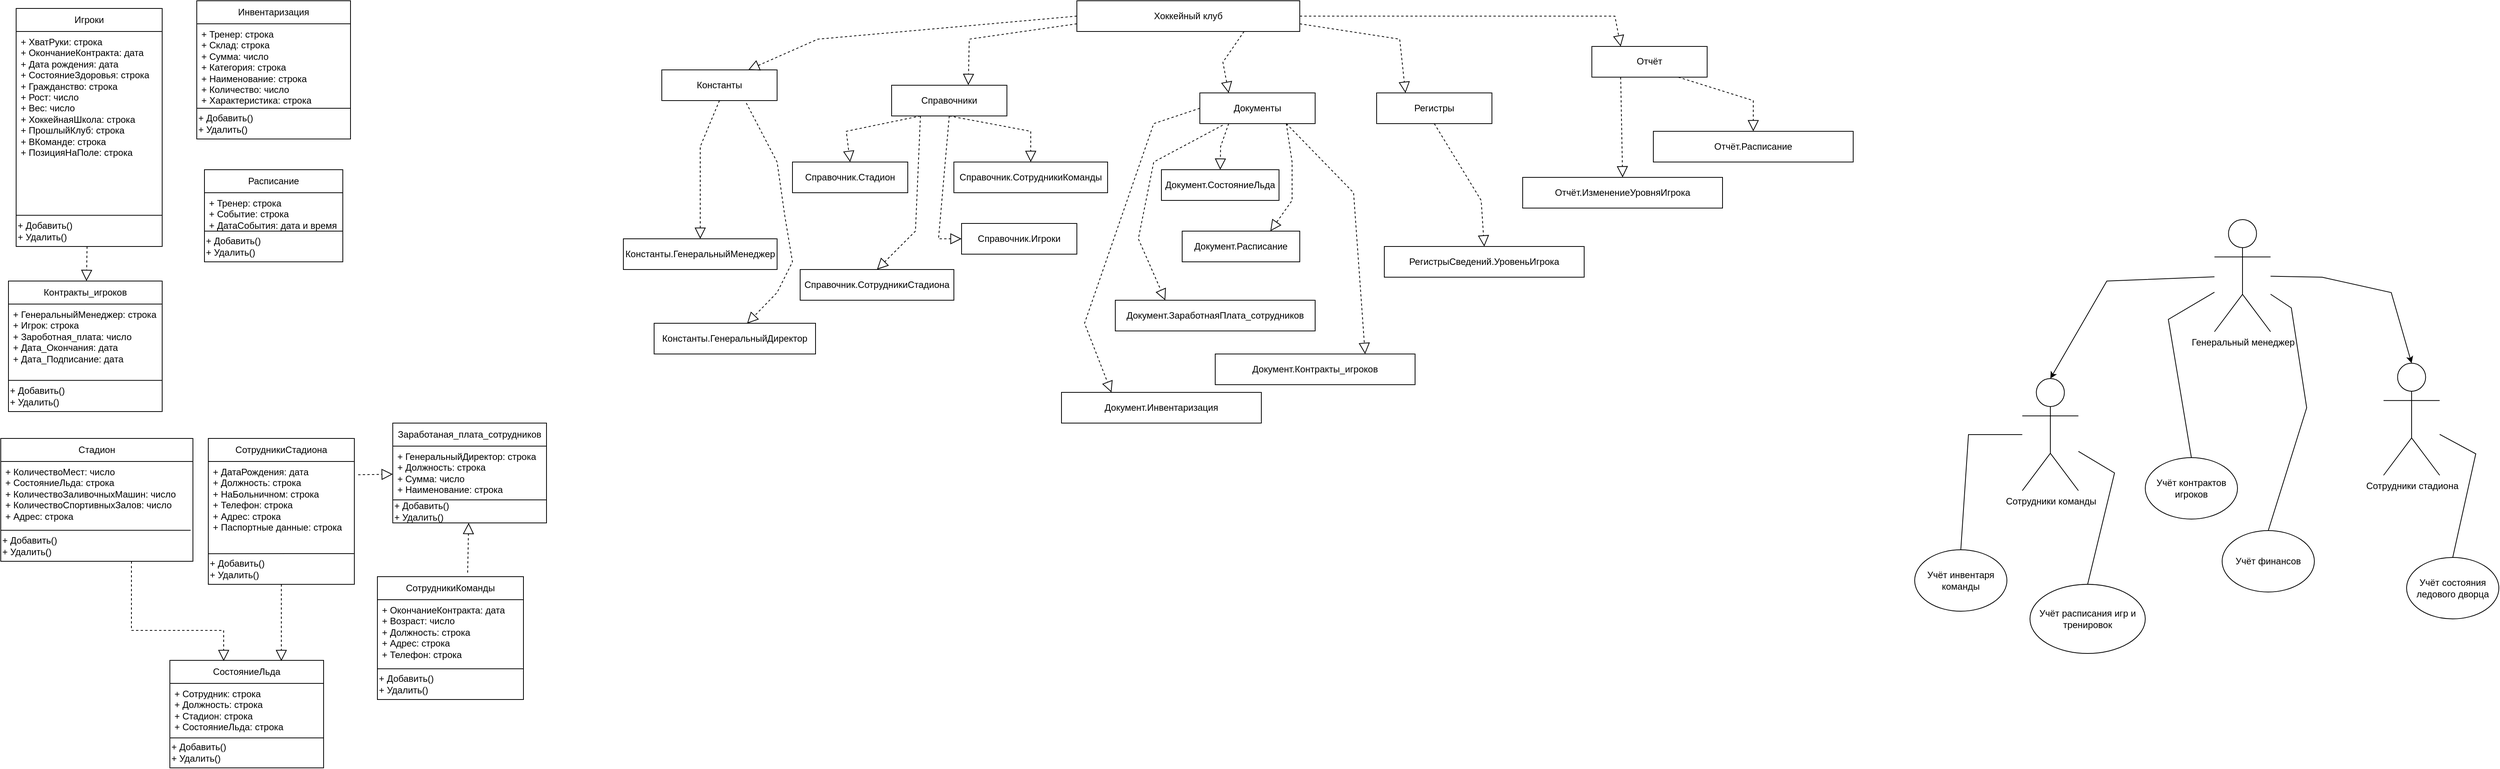 <mxfile version="24.2.3" type="device">
  <diagram name="Страница — 1" id="0ZQkw_P5MrqCfFyCVLm2">
    <mxGraphModel dx="6563" dy="3132" grid="1" gridSize="10" guides="1" tooltips="1" connect="1" arrows="1" fold="1" page="1" pageScale="1" pageWidth="827" pageHeight="1169" math="0" shadow="0">
      <root>
        <mxCell id="0" />
        <mxCell id="1" parent="0" />
        <mxCell id="wgkthjZ_Jnqaw7kV-zS_-20" value="СотрудникиКоманды" style="swimlane;fontStyle=0;childLayout=stackLayout;horizontal=1;startSize=30;fillColor=none;horizontalStack=0;resizeParent=1;resizeParentMax=0;resizeLast=0;collapsible=1;marginBottom=0;whiteSpace=wrap;html=1;" parent="1" vertex="1">
          <mxGeometry x="-310" y="800" width="190" height="160" as="geometry" />
        </mxCell>
        <mxCell id="wgkthjZ_Jnqaw7kV-zS_-21" value="+ ОкончаниеКонтракта: дата&lt;div&gt;+ Возраст: число&lt;br&gt;&lt;/div&gt;&lt;div&gt;+&amp;nbsp;&lt;span style=&quot;background-color: initial;&quot;&gt;Должность: строка&lt;/span&gt;&lt;/div&gt;&lt;div&gt;&lt;span style=&quot;background-color: initial;&quot;&gt;+ Адрес: строка&lt;/span&gt;&lt;/div&gt;&lt;div&gt;&lt;span style=&quot;background-color: initial;&quot;&gt;+ Телефон: строка&lt;/span&gt;&lt;/div&gt;" style="text;strokeColor=none;fillColor=none;align=left;verticalAlign=top;spacingLeft=4;spacingRight=4;overflow=hidden;rotatable=0;points=[[0,0.5],[1,0.5]];portConstraint=eastwest;whiteSpace=wrap;html=1;" parent="wgkthjZ_Jnqaw7kV-zS_-20" vertex="1">
          <mxGeometry y="30" width="190" height="90" as="geometry" />
        </mxCell>
        <mxCell id="wgkthjZ_Jnqaw7kV-zS_-46" value="" style="endArrow=none;html=1;rounded=0;entryX=1;entryY=0;entryDx=0;entryDy=0;" parent="wgkthjZ_Jnqaw7kV-zS_-20" target="wgkthjZ_Jnqaw7kV-zS_-45" edge="1">
          <mxGeometry relative="1" as="geometry">
            <mxPoint y="120" as="sourcePoint" />
            <mxPoint x="160" y="120" as="targetPoint" />
          </mxGeometry>
        </mxCell>
        <mxCell id="wgkthjZ_Jnqaw7kV-zS_-45" value="+ Добавить()&lt;div&gt;+ Удалить()&lt;/div&gt;" style="text;html=1;align=left;verticalAlign=middle;whiteSpace=wrap;rounded=0;" parent="wgkthjZ_Jnqaw7kV-zS_-20" vertex="1">
          <mxGeometry y="120" width="190" height="40" as="geometry" />
        </mxCell>
        <mxCell id="wgkthjZ_Jnqaw7kV-zS_-22" value="Игроки" style="swimlane;fontStyle=0;childLayout=stackLayout;horizontal=1;startSize=30;fillColor=none;horizontalStack=0;resizeParent=1;resizeParentMax=0;resizeLast=0;collapsible=1;marginBottom=0;whiteSpace=wrap;html=1;" parent="1" vertex="1">
          <mxGeometry x="-780" y="60" width="190" height="310" as="geometry" />
        </mxCell>
        <mxCell id="wgkthjZ_Jnqaw7kV-zS_-23" value="+ ХватРуки: строка&lt;div&gt;&lt;span style=&quot;background-color: initial;&quot;&gt;+ ОкончаниеКонтракта: дата&lt;/span&gt;&lt;br&gt;&lt;/div&gt;&lt;div&gt;&lt;span style=&quot;background-color: initial;&quot;&gt;+ Дата рождения: дата&lt;/span&gt;&lt;br&gt;&lt;/div&gt;&lt;div&gt;&lt;span style=&quot;background-color: initial;&quot;&gt;+ СостояниеЗдоровья: строка&lt;/span&gt;&lt;/div&gt;&lt;div&gt;&lt;span style=&quot;background-color: initial;&quot;&gt;+ Гражданство: строка&lt;/span&gt;&lt;/div&gt;&lt;div&gt;&lt;span style=&quot;background-color: initial;&quot;&gt;+ Рост: число&lt;/span&gt;&lt;/div&gt;&lt;div&gt;&lt;span style=&quot;background-color: initial;&quot;&gt;+ Вес: число&lt;/span&gt;&lt;/div&gt;&lt;div&gt;&lt;span style=&quot;background-color: initial;&quot;&gt;+ ХоккейнаяШкола: строка&lt;/span&gt;&lt;/div&gt;&lt;div&gt;&lt;span style=&quot;background-color: initial;&quot;&gt;+ ПрошлыйКлуб: строка&lt;/span&gt;&lt;/div&gt;&lt;div&gt;&lt;span style=&quot;background-color: initial;&quot;&gt;+ ВКоманде: строка&lt;/span&gt;&lt;/div&gt;&lt;div&gt;&lt;span style=&quot;background-color: initial;&quot;&gt;+ ПозицияНаПоле: строка&lt;/span&gt;&lt;/div&gt;&lt;div&gt;&lt;span style=&quot;background-color: initial;&quot;&gt;&lt;br&gt;&lt;/span&gt;&lt;/div&gt;&lt;div&gt;&lt;span style=&quot;background-color: initial;&quot;&gt;&amp;nbsp;&lt;/span&gt;&lt;/div&gt;" style="text;strokeColor=none;fillColor=none;align=left;verticalAlign=top;spacingLeft=4;spacingRight=4;overflow=hidden;rotatable=0;points=[[0,0.5],[1,0.5]];portConstraint=eastwest;whiteSpace=wrap;html=1;" parent="wgkthjZ_Jnqaw7kV-zS_-22" vertex="1">
          <mxGeometry y="30" width="190" height="240" as="geometry" />
        </mxCell>
        <mxCell id="wgkthjZ_Jnqaw7kV-zS_-33" value="" style="endArrow=none;html=1;rounded=0;" parent="wgkthjZ_Jnqaw7kV-zS_-22" edge="1">
          <mxGeometry relative="1" as="geometry">
            <mxPoint y="269.39" as="sourcePoint" />
            <mxPoint x="190" y="269.39" as="targetPoint" />
            <Array as="points">
              <mxPoint x="190" y="269.39" />
            </Array>
          </mxGeometry>
        </mxCell>
        <mxCell id="wgkthjZ_Jnqaw7kV-zS_-35" value="+ Добавить()&lt;div&gt;+ Удалить()&lt;/div&gt;" style="text;html=1;align=left;verticalAlign=middle;whiteSpace=wrap;rounded=0;" parent="wgkthjZ_Jnqaw7kV-zS_-22" vertex="1">
          <mxGeometry y="270" width="190" height="40" as="geometry" />
        </mxCell>
        <mxCell id="wgkthjZ_Jnqaw7kV-zS_-39" value="Стадион" style="swimlane;fontStyle=0;childLayout=stackLayout;horizontal=1;startSize=30;fillColor=none;horizontalStack=0;resizeParent=1;resizeParentMax=0;resizeLast=0;collapsible=1;marginBottom=0;whiteSpace=wrap;html=1;" parent="1" vertex="1">
          <mxGeometry x="-800" y="620" width="250" height="160" as="geometry" />
        </mxCell>
        <mxCell id="wgkthjZ_Jnqaw7kV-zS_-40" value="+ КоличествоМест: число&lt;div&gt;+ СостояниеЛьда: строка&lt;br&gt;&lt;/div&gt;&lt;div&gt;+&amp;nbsp;&lt;span style=&quot;background-color: initial;&quot;&gt;КоличествоЗаливочныхМашин: число&lt;/span&gt;&lt;/div&gt;&lt;div&gt;&lt;span style=&quot;background-color: initial;&quot;&gt;+&amp;nbsp;&lt;/span&gt;КоличествоСпортивныхЗалов&lt;span style=&quot;background-color: initial;&quot;&gt;: число&lt;/span&gt;&lt;/div&gt;&lt;div&gt;&lt;span style=&quot;background-color: initial;&quot;&gt;+ Адрес: строка&lt;/span&gt;&lt;/div&gt;" style="text;strokeColor=none;fillColor=none;align=left;verticalAlign=top;spacingLeft=4;spacingRight=4;overflow=hidden;rotatable=0;points=[[0,0.5],[1,0.5]];portConstraint=eastwest;whiteSpace=wrap;html=1;" parent="wgkthjZ_Jnqaw7kV-zS_-39" vertex="1">
          <mxGeometry y="30" width="250" height="90" as="geometry" />
        </mxCell>
        <mxCell id="wgkthjZ_Jnqaw7kV-zS_-44" value="" style="endArrow=none;html=1;rounded=0;" parent="wgkthjZ_Jnqaw7kV-zS_-39" edge="1">
          <mxGeometry relative="1" as="geometry">
            <mxPoint y="119.58" as="sourcePoint" />
            <mxPoint x="247" y="119.58" as="targetPoint" />
          </mxGeometry>
        </mxCell>
        <mxCell id="wgkthjZ_Jnqaw7kV-zS_-42" value="+ Добавить()&lt;div&gt;+ Удалить()&lt;/div&gt;" style="text;html=1;align=left;verticalAlign=middle;whiteSpace=wrap;rounded=0;" parent="wgkthjZ_Jnqaw7kV-zS_-39" vertex="1">
          <mxGeometry y="120" width="250" height="40" as="geometry" />
        </mxCell>
        <mxCell id="wgkthjZ_Jnqaw7kV-zS_-48" value="Расписание" style="swimlane;fontStyle=0;childLayout=stackLayout;horizontal=1;startSize=30;fillColor=none;horizontalStack=0;resizeParent=1;resizeParentMax=0;resizeLast=0;collapsible=1;marginBottom=0;whiteSpace=wrap;html=1;" parent="1" vertex="1">
          <mxGeometry x="-535" y="270" width="180" height="120" as="geometry" />
        </mxCell>
        <mxCell id="wgkthjZ_Jnqaw7kV-zS_-49" value="+ Тренер: строка&lt;div&gt;+ Событие: строка&lt;/div&gt;&lt;div&gt;+ ДатаСобытия: дата и время&lt;/div&gt;" style="text;strokeColor=none;fillColor=none;align=left;verticalAlign=top;spacingLeft=4;spacingRight=4;overflow=hidden;rotatable=0;points=[[0,0.5],[1,0.5]];portConstraint=eastwest;whiteSpace=wrap;html=1;" parent="wgkthjZ_Jnqaw7kV-zS_-48" vertex="1">
          <mxGeometry y="30" width="180" height="50" as="geometry" />
        </mxCell>
        <mxCell id="wgkthjZ_Jnqaw7kV-zS_-50" value="" style="endArrow=none;html=1;rounded=0;" parent="wgkthjZ_Jnqaw7kV-zS_-48" edge="1">
          <mxGeometry relative="1" as="geometry">
            <mxPoint y="80.0" as="sourcePoint" />
            <mxPoint x="180" y="80" as="targetPoint" />
          </mxGeometry>
        </mxCell>
        <mxCell id="wgkthjZ_Jnqaw7kV-zS_-51" value="+ Добавить()&lt;div&gt;+ Удалить()&lt;/div&gt;" style="text;html=1;align=left;verticalAlign=middle;whiteSpace=wrap;rounded=0;" parent="wgkthjZ_Jnqaw7kV-zS_-48" vertex="1">
          <mxGeometry y="80" width="180" height="40" as="geometry" />
        </mxCell>
        <mxCell id="wgkthjZ_Jnqaw7kV-zS_-52" value="СотрудникиСтадиона" style="swimlane;fontStyle=0;childLayout=stackLayout;horizontal=1;startSize=30;fillColor=none;horizontalStack=0;resizeParent=1;resizeParentMax=0;resizeLast=0;collapsible=1;marginBottom=0;whiteSpace=wrap;html=1;" parent="1" vertex="1">
          <mxGeometry x="-530" y="620" width="190" height="190" as="geometry" />
        </mxCell>
        <mxCell id="wgkthjZ_Jnqaw7kV-zS_-53" value="+ ДатаРождения: дата&lt;div&gt;&lt;span style=&quot;background-color: initial;&quot;&gt;+&amp;nbsp;&lt;/span&gt;&lt;span style=&quot;background-color: initial;&quot;&gt;Должность: строка&lt;/span&gt;&lt;br&gt;&lt;/div&gt;&lt;div&gt;&lt;span style=&quot;background-color: initial;&quot;&gt;+ НаБольничном: строка&lt;/span&gt;&lt;/div&gt;&lt;div&gt;&lt;span style=&quot;background-color: initial;&quot;&gt;+ Телефон: строка&lt;/span&gt;&lt;/div&gt;&lt;div&gt;&lt;span style=&quot;background-color: initial;&quot;&gt;+ Адрес: строка&lt;/span&gt;&lt;/div&gt;&lt;div&gt;&lt;span style=&quot;background-color: initial;&quot;&gt;+ Паспортные данные: строка&lt;/span&gt;&lt;/div&gt;" style="text;strokeColor=none;fillColor=none;align=left;verticalAlign=top;spacingLeft=4;spacingRight=4;overflow=hidden;rotatable=0;points=[[0,0.5],[1,0.5]];portConstraint=eastwest;whiteSpace=wrap;html=1;" parent="wgkthjZ_Jnqaw7kV-zS_-52" vertex="1">
          <mxGeometry y="30" width="190" height="120" as="geometry" />
        </mxCell>
        <mxCell id="wgkthjZ_Jnqaw7kV-zS_-54" value="" style="endArrow=none;html=1;rounded=0;entryX=1;entryY=0;entryDx=0;entryDy=0;exitX=0.002;exitY=1.001;exitDx=0;exitDy=0;exitPerimeter=0;" parent="wgkthjZ_Jnqaw7kV-zS_-52" source="wgkthjZ_Jnqaw7kV-zS_-53" target="wgkthjZ_Jnqaw7kV-zS_-55" edge="1">
          <mxGeometry relative="1" as="geometry">
            <mxPoint y="120" as="sourcePoint" />
            <mxPoint x="160" y="120" as="targetPoint" />
          </mxGeometry>
        </mxCell>
        <mxCell id="wgkthjZ_Jnqaw7kV-zS_-55" value="+ Добавить()&lt;div&gt;+ Удалить()&lt;/div&gt;" style="text;html=1;align=left;verticalAlign=middle;whiteSpace=wrap;rounded=0;" parent="wgkthjZ_Jnqaw7kV-zS_-52" vertex="1">
          <mxGeometry y="150" width="190" height="40" as="geometry" />
        </mxCell>
        <mxCell id="wgkthjZ_Jnqaw7kV-zS_-56" value="Контракты_игроков" style="swimlane;fontStyle=0;childLayout=stackLayout;horizontal=1;startSize=30;fillColor=none;horizontalStack=0;resizeParent=1;resizeParentMax=0;resizeLast=0;collapsible=1;marginBottom=0;whiteSpace=wrap;html=1;" parent="1" vertex="1">
          <mxGeometry x="-790" y="415" width="200" height="170" as="geometry" />
        </mxCell>
        <mxCell id="wgkthjZ_Jnqaw7kV-zS_-57" value="+ ГенеральныйМенеджер: строка&lt;div&gt;+ Игрок: строка&lt;br&gt;&lt;/div&gt;&lt;div&gt;+&amp;nbsp;&lt;span style=&quot;background-color: initial;&quot;&gt;Зароботная_плата: число&lt;/span&gt;&lt;/div&gt;&lt;div&gt;&lt;span style=&quot;background-color: initial;&quot;&gt;+ Дата_Окончания: дата&lt;/span&gt;&lt;br&gt;&lt;/div&gt;&lt;div&gt;&lt;span style=&quot;background-color: initial;&quot;&gt;+ Дата_Подписание: дата&lt;/span&gt;&lt;/div&gt;" style="text;strokeColor=none;fillColor=none;align=left;verticalAlign=top;spacingLeft=4;spacingRight=4;overflow=hidden;rotatable=0;points=[[0,0.5],[1,0.5]];portConstraint=eastwest;whiteSpace=wrap;html=1;" parent="wgkthjZ_Jnqaw7kV-zS_-56" vertex="1">
          <mxGeometry y="30" width="200" height="100" as="geometry" />
        </mxCell>
        <mxCell id="wgkthjZ_Jnqaw7kV-zS_-58" value="" style="endArrow=none;html=1;rounded=0;" parent="wgkthjZ_Jnqaw7kV-zS_-56" edge="1">
          <mxGeometry relative="1" as="geometry">
            <mxPoint y="129.41" as="sourcePoint" />
            <mxPoint x="200" y="129.41" as="targetPoint" />
            <Array as="points">
              <mxPoint x="100" y="129.41" />
            </Array>
          </mxGeometry>
        </mxCell>
        <mxCell id="wgkthjZ_Jnqaw7kV-zS_-59" value="+ Добавить()&lt;div&gt;+ Удалить()&lt;/div&gt;" style="text;html=1;align=left;verticalAlign=middle;whiteSpace=wrap;rounded=0;" parent="wgkthjZ_Jnqaw7kV-zS_-56" vertex="1">
          <mxGeometry y="130" width="200" height="40" as="geometry" />
        </mxCell>
        <mxCell id="wgkthjZ_Jnqaw7kV-zS_-61" value="Инвентаризация" style="swimlane;fontStyle=0;childLayout=stackLayout;horizontal=1;startSize=30;fillColor=none;horizontalStack=0;resizeParent=1;resizeParentMax=0;resizeLast=0;collapsible=1;marginBottom=0;whiteSpace=wrap;html=1;" parent="1" vertex="1">
          <mxGeometry x="-545" y="50.0" width="200" height="180" as="geometry" />
        </mxCell>
        <mxCell id="wgkthjZ_Jnqaw7kV-zS_-62" value="+ Тренер: строка&lt;div&gt;+ Склад: строка&lt;br&gt;&lt;div&gt;+ Сумма: число&lt;br&gt;&lt;/div&gt;&lt;div&gt;+&amp;nbsp;&lt;span style=&quot;background-color: initial;&quot;&gt;Категория: строка&lt;/span&gt;&lt;/div&gt;&lt;div&gt;&lt;span style=&quot;background-color: initial;&quot;&gt;+ Наименование: строка&lt;/span&gt;&lt;/div&gt;&lt;div&gt;&lt;span style=&quot;background-color: initial;&quot;&gt;+ Количество: число&lt;/span&gt;&lt;/div&gt;&lt;div&gt;&lt;span style=&quot;background-color: initial;&quot;&gt;+ Характеристика: строка&lt;/span&gt;&lt;/div&gt;&lt;/div&gt;" style="text;strokeColor=none;fillColor=none;align=left;verticalAlign=top;spacingLeft=4;spacingRight=4;overflow=hidden;rotatable=0;points=[[0,0.5],[1,0.5]];portConstraint=eastwest;whiteSpace=wrap;html=1;" parent="wgkthjZ_Jnqaw7kV-zS_-61" vertex="1">
          <mxGeometry y="30" width="200" height="110" as="geometry" />
        </mxCell>
        <mxCell id="wgkthjZ_Jnqaw7kV-zS_-63" value="" style="endArrow=none;html=1;rounded=0;" parent="wgkthjZ_Jnqaw7kV-zS_-61" edge="1">
          <mxGeometry relative="1" as="geometry">
            <mxPoint y="140" as="sourcePoint" />
            <mxPoint x="200" y="140" as="targetPoint" />
            <Array as="points">
              <mxPoint x="100" y="140" />
            </Array>
          </mxGeometry>
        </mxCell>
        <mxCell id="wgkthjZ_Jnqaw7kV-zS_-64" value="+ Добавить()&lt;div&gt;+ Удалить()&lt;/div&gt;" style="text;html=1;align=left;verticalAlign=middle;whiteSpace=wrap;rounded=0;" parent="wgkthjZ_Jnqaw7kV-zS_-61" vertex="1">
          <mxGeometry y="140" width="200" height="40" as="geometry" />
        </mxCell>
        <mxCell id="wgkthjZ_Jnqaw7kV-zS_-65" value="Заработаная_плата_сотрудников" style="swimlane;fontStyle=0;childLayout=stackLayout;horizontal=1;startSize=30;fillColor=none;horizontalStack=0;resizeParent=1;resizeParentMax=0;resizeLast=0;collapsible=1;marginBottom=0;whiteSpace=wrap;html=1;" parent="1" vertex="1">
          <mxGeometry x="-290" y="600" width="200" height="130" as="geometry" />
        </mxCell>
        <mxCell id="wgkthjZ_Jnqaw7kV-zS_-66" value="&lt;div&gt;+ ГенеральныйДиректор: строка&lt;/div&gt;+ Должность: строка&lt;div&gt;+ Сумма: число&lt;/div&gt;&lt;div&gt;&lt;span style=&quot;background-color: initial;&quot;&gt;+ Наименование: строка&lt;/span&gt;&lt;/div&gt;" style="text;strokeColor=none;fillColor=none;align=left;verticalAlign=top;spacingLeft=4;spacingRight=4;overflow=hidden;rotatable=0;points=[[0,0.5],[1,0.5]];portConstraint=eastwest;whiteSpace=wrap;html=1;" parent="wgkthjZ_Jnqaw7kV-zS_-65" vertex="1">
          <mxGeometry y="30" width="200" height="70" as="geometry" />
        </mxCell>
        <mxCell id="wgkthjZ_Jnqaw7kV-zS_-67" value="" style="endArrow=none;html=1;rounded=0;" parent="wgkthjZ_Jnqaw7kV-zS_-65" edge="1">
          <mxGeometry relative="1" as="geometry">
            <mxPoint y="100" as="sourcePoint" />
            <mxPoint x="200" y="100" as="targetPoint" />
            <Array as="points">
              <mxPoint x="100" y="100" />
            </Array>
          </mxGeometry>
        </mxCell>
        <mxCell id="wgkthjZ_Jnqaw7kV-zS_-68" value="+ Добавить()&lt;div&gt;+ Удалить()&lt;/div&gt;" style="text;html=1;align=left;verticalAlign=middle;whiteSpace=wrap;rounded=0;" parent="wgkthjZ_Jnqaw7kV-zS_-65" vertex="1">
          <mxGeometry y="100" width="200" height="30" as="geometry" />
        </mxCell>
        <mxCell id="wgkthjZ_Jnqaw7kV-zS_-70" value="" style="endArrow=block;dashed=1;endFill=0;endSize=12;html=1;rounded=0;" parent="1" source="wgkthjZ_Jnqaw7kV-zS_-22" target="wgkthjZ_Jnqaw7kV-zS_-56" edge="1">
          <mxGeometry width="160" relative="1" as="geometry">
            <mxPoint x="-680" y="450" as="sourcePoint" />
            <mxPoint x="-520" y="450" as="targetPoint" />
          </mxGeometry>
        </mxCell>
        <mxCell id="wgkthjZ_Jnqaw7kV-zS_-74" value="" style="endArrow=block;dashed=1;endFill=0;endSize=12;html=1;rounded=0;exitX=0.618;exitY=-0.033;exitDx=0;exitDy=0;exitPerimeter=0;" parent="1" source="wgkthjZ_Jnqaw7kV-zS_-20" target="wgkthjZ_Jnqaw7kV-zS_-65" edge="1">
          <mxGeometry width="160" relative="1" as="geometry">
            <mxPoint x="-210" y="670" as="sourcePoint" />
            <mxPoint x="-50" y="670" as="targetPoint" />
          </mxGeometry>
        </mxCell>
        <mxCell id="wgkthjZ_Jnqaw7kV-zS_-75" value="" style="endArrow=block;dashed=1;endFill=0;endSize=12;html=1;rounded=0;exitX=1.026;exitY=0.144;exitDx=0;exitDy=0;exitPerimeter=0;" parent="1" source="wgkthjZ_Jnqaw7kV-zS_-53" target="wgkthjZ_Jnqaw7kV-zS_-65" edge="1">
          <mxGeometry width="160" relative="1" as="geometry">
            <mxPoint x="-210" y="670" as="sourcePoint" />
            <mxPoint x="-50" y="670" as="targetPoint" />
          </mxGeometry>
        </mxCell>
        <mxCell id="L8_hsCj7WfJKq58AIytO-2" value="" style="endArrow=block;dashed=1;endFill=0;endSize=12;html=1;rounded=0;exitX=0.5;exitY=1;exitDx=0;exitDy=0;" parent="1" source="wgkthjZ_Jnqaw7kV-zS_-55" edge="1">
          <mxGeometry width="160" relative="1" as="geometry">
            <mxPoint x="-325" y="677" as="sourcePoint" />
            <mxPoint x="-435" y="910" as="targetPoint" />
            <Array as="points" />
          </mxGeometry>
        </mxCell>
        <mxCell id="L8_hsCj7WfJKq58AIytO-3" value="" style="endArrow=block;dashed=1;endFill=0;endSize=12;html=1;rounded=0;exitX=0.5;exitY=1;exitDx=0;exitDy=0;" parent="1" edge="1">
          <mxGeometry width="160" relative="1" as="geometry">
            <mxPoint x="-630" y="780" as="sourcePoint" />
            <mxPoint x="-510" y="910" as="targetPoint" />
            <Array as="points">
              <mxPoint x="-630" y="870" />
              <mxPoint x="-510" y="870" />
            </Array>
          </mxGeometry>
        </mxCell>
        <mxCell id="L8_hsCj7WfJKq58AIytO-4" value="СостояниеЛьда" style="swimlane;fontStyle=0;childLayout=stackLayout;horizontal=1;startSize=30;fillColor=none;horizontalStack=0;resizeParent=1;resizeParentMax=0;resizeLast=0;collapsible=1;marginBottom=0;whiteSpace=wrap;html=1;" parent="1" vertex="1">
          <mxGeometry x="-580" y="909" width="200" height="140" as="geometry" />
        </mxCell>
        <mxCell id="L8_hsCj7WfJKq58AIytO-5" value="+ Сотрудник: строка&lt;div&gt;+ Должность: строка&lt;br&gt;&lt;/div&gt;&lt;div&gt;+&amp;nbsp;&lt;span style=&quot;background-color: initial;&quot;&gt;Стадион: строка&lt;/span&gt;&lt;/div&gt;&lt;div&gt;&lt;span style=&quot;background-color: initial;&quot;&gt;+ СостояниеЛьда: строка&lt;/span&gt;&lt;/div&gt;" style="text;strokeColor=none;fillColor=none;align=left;verticalAlign=top;spacingLeft=4;spacingRight=4;overflow=hidden;rotatable=0;points=[[0,0.5],[1,0.5]];portConstraint=eastwest;whiteSpace=wrap;html=1;" parent="L8_hsCj7WfJKq58AIytO-4" vertex="1">
          <mxGeometry y="30" width="200" height="70" as="geometry" />
        </mxCell>
        <mxCell id="L8_hsCj7WfJKq58AIytO-6" value="" style="endArrow=none;html=1;rounded=0;" parent="L8_hsCj7WfJKq58AIytO-4" edge="1">
          <mxGeometry relative="1" as="geometry">
            <mxPoint y="101" as="sourcePoint" />
            <mxPoint x="200" y="101" as="targetPoint" />
            <Array as="points">
              <mxPoint x="100" y="101" />
            </Array>
          </mxGeometry>
        </mxCell>
        <mxCell id="L8_hsCj7WfJKq58AIytO-7" value="+ Добавить()&lt;div&gt;+ Удалить()&lt;/div&gt;" style="text;html=1;align=left;verticalAlign=middle;whiteSpace=wrap;rounded=0;" parent="L8_hsCj7WfJKq58AIytO-4" vertex="1">
          <mxGeometry y="100" width="200" height="40" as="geometry" />
        </mxCell>
        <mxCell id="L8_hsCj7WfJKq58AIytO-10" value="Константы" style="rounded=0;whiteSpace=wrap;html=1;" parent="1" vertex="1">
          <mxGeometry x="60" y="140" width="150" height="40" as="geometry" />
        </mxCell>
        <mxCell id="L8_hsCj7WfJKq58AIytO-11" value="Справочники" style="rounded=0;whiteSpace=wrap;html=1;" parent="1" vertex="1">
          <mxGeometry x="359" y="160" width="150" height="40" as="geometry" />
        </mxCell>
        <mxCell id="L8_hsCj7WfJKq58AIytO-12" value="Отчёт" style="rounded=0;whiteSpace=wrap;html=1;" parent="1" vertex="1">
          <mxGeometry x="1270" y="109.48" width="150" height="40" as="geometry" />
        </mxCell>
        <mxCell id="L8_hsCj7WfJKq58AIytO-14" value="Документы" style="rounded=0;whiteSpace=wrap;html=1;" parent="1" vertex="1">
          <mxGeometry x="760" y="170" width="150" height="40" as="geometry" />
        </mxCell>
        <mxCell id="L8_hsCj7WfJKq58AIytO-15" value="Регистры" style="rounded=0;whiteSpace=wrap;html=1;" parent="1" vertex="1">
          <mxGeometry x="990" y="170" width="150" height="40" as="geometry" />
        </mxCell>
        <mxCell id="L8_hsCj7WfJKq58AIytO-16" value="Хоккейный клуб" style="rounded=0;whiteSpace=wrap;html=1;" parent="1" vertex="1">
          <mxGeometry x="600" y="50" width="290" height="40" as="geometry" />
        </mxCell>
        <mxCell id="L8_hsCj7WfJKq58AIytO-17" value="" style="endArrow=block;dashed=1;endFill=0;endSize=12;html=1;rounded=0;exitX=0;exitY=0.5;exitDx=0;exitDy=0;entryX=0.75;entryY=0;entryDx=0;entryDy=0;" parent="1" source="L8_hsCj7WfJKq58AIytO-16" target="L8_hsCj7WfJKq58AIytO-10" edge="1">
          <mxGeometry width="160" relative="1" as="geometry">
            <mxPoint x="730" y="120" as="sourcePoint" />
            <mxPoint x="280" y="110" as="targetPoint" />
            <Array as="points">
              <mxPoint x="263" y="100" />
            </Array>
          </mxGeometry>
        </mxCell>
        <mxCell id="L8_hsCj7WfJKq58AIytO-18" value="" style="endArrow=block;dashed=1;endFill=0;endSize=12;html=1;rounded=0;exitX=0;exitY=0.75;exitDx=0;exitDy=0;entryX=0.665;entryY=-0.006;entryDx=0;entryDy=0;entryPerimeter=0;" parent="1" source="L8_hsCj7WfJKq58AIytO-16" target="L8_hsCj7WfJKq58AIytO-11" edge="1">
          <mxGeometry width="160" relative="1" as="geometry">
            <mxPoint x="730" y="120" as="sourcePoint" />
            <mxPoint x="440" y="140" as="targetPoint" />
            <Array as="points">
              <mxPoint x="460" y="100" />
            </Array>
          </mxGeometry>
        </mxCell>
        <mxCell id="L8_hsCj7WfJKq58AIytO-20" value="" style="endArrow=block;dashed=1;endFill=0;endSize=12;html=1;rounded=0;exitX=1;exitY=0.5;exitDx=0;exitDy=0;entryX=0.25;entryY=0;entryDx=0;entryDy=0;" parent="1" source="L8_hsCj7WfJKq58AIytO-16" target="L8_hsCj7WfJKq58AIytO-12" edge="1">
          <mxGeometry width="160" relative="1" as="geometry">
            <mxPoint x="1367.06" y="40" as="sourcePoint" />
            <mxPoint x="1450" y="69.48" as="targetPoint" />
            <Array as="points">
              <mxPoint x="1300" y="70" />
            </Array>
          </mxGeometry>
        </mxCell>
        <mxCell id="L8_hsCj7WfJKq58AIytO-21" value="" style="endArrow=block;dashed=1;endFill=0;endSize=12;html=1;rounded=0;exitX=1;exitY=0.75;exitDx=0;exitDy=0;entryX=0.25;entryY=0;entryDx=0;entryDy=0;" parent="1" source="L8_hsCj7WfJKq58AIytO-16" target="L8_hsCj7WfJKq58AIytO-15" edge="1">
          <mxGeometry width="160" relative="1" as="geometry">
            <mxPoint x="780" y="200" as="sourcePoint" />
            <mxPoint x="940" y="200" as="targetPoint" />
            <Array as="points">
              <mxPoint x="1020" y="100" />
            </Array>
          </mxGeometry>
        </mxCell>
        <mxCell id="L8_hsCj7WfJKq58AIytO-22" value="" style="endArrow=block;dashed=1;endFill=0;endSize=12;html=1;rounded=0;exitX=0.75;exitY=1;exitDx=0;exitDy=0;entryX=0.25;entryY=0;entryDx=0;entryDy=0;" parent="1" source="L8_hsCj7WfJKq58AIytO-16" target="L8_hsCj7WfJKq58AIytO-14" edge="1">
          <mxGeometry width="160" relative="1" as="geometry">
            <mxPoint x="780" y="200" as="sourcePoint" />
            <mxPoint x="940" y="200" as="targetPoint" />
            <Array as="points">
              <mxPoint x="790" y="130" />
            </Array>
          </mxGeometry>
        </mxCell>
        <mxCell id="L8_hsCj7WfJKq58AIytO-23" value="Константы.ГенеральныйДиректор" style="rounded=0;whiteSpace=wrap;html=1;" parent="1" vertex="1">
          <mxGeometry x="50" y="470" width="210" height="40" as="geometry" />
        </mxCell>
        <mxCell id="L8_hsCj7WfJKq58AIytO-24" value="" style="endArrow=block;dashed=1;endFill=0;endSize=12;html=1;rounded=0;entryX=0.576;entryY=0.008;entryDx=0;entryDy=0;exitX=0.733;exitY=1.08;exitDx=0;exitDy=0;entryPerimeter=0;exitPerimeter=0;" parent="1" source="L8_hsCj7WfJKq58AIytO-10" target="L8_hsCj7WfJKq58AIytO-23" edge="1">
          <mxGeometry width="160" relative="1" as="geometry">
            <mxPoint x="250" y="210" as="sourcePoint" />
            <mxPoint x="350" y="200" as="targetPoint" />
            <Array as="points">
              <mxPoint x="210" y="260" />
              <mxPoint x="220" y="330" />
              <mxPoint x="230" y="390" />
              <mxPoint x="210" y="430" />
            </Array>
          </mxGeometry>
        </mxCell>
        <mxCell id="L8_hsCj7WfJKq58AIytO-25" value="Документ.ЗаработнаяПлата_сотрудников" style="rounded=0;whiteSpace=wrap;html=1;" parent="1" vertex="1">
          <mxGeometry x="650" y="440" width="260" height="40" as="geometry" />
        </mxCell>
        <mxCell id="L8_hsCj7WfJKq58AIytO-28" value="Отчёт.Расписание" style="rounded=0;whiteSpace=wrap;html=1;" parent="1" vertex="1">
          <mxGeometry x="1350" y="220.0" width="260" height="40" as="geometry" />
        </mxCell>
        <mxCell id="L8_hsCj7WfJKq58AIytO-30" value="Отчёт.ИзменениеУровняИгрока" style="rounded=0;whiteSpace=wrap;html=1;" parent="1" vertex="1">
          <mxGeometry x="1180" y="280" width="260" height="40" as="geometry" />
        </mxCell>
        <mxCell id="L8_hsCj7WfJKq58AIytO-31" value="Документ.Контракты_игроков" style="rounded=0;whiteSpace=wrap;html=1;" parent="1" vertex="1">
          <mxGeometry x="780" y="510" width="260" height="40" as="geometry" />
        </mxCell>
        <mxCell id="L8_hsCj7WfJKq58AIytO-34" value="Справочник.СотрудникиКоманды" style="rounded=0;whiteSpace=wrap;html=1;" parent="1" vertex="1">
          <mxGeometry x="440" y="260" width="200" height="40" as="geometry" />
        </mxCell>
        <mxCell id="L8_hsCj7WfJKq58AIytO-35" value="" style="endArrow=block;dashed=1;endFill=0;endSize=12;html=1;rounded=0;exitX=0.5;exitY=1;exitDx=0;exitDy=0;entryX=0.5;entryY=0;entryDx=0;entryDy=0;" parent="1" source="L8_hsCj7WfJKq58AIytO-11" target="L8_hsCj7WfJKq58AIytO-34" edge="1">
          <mxGeometry width="160" relative="1" as="geometry">
            <mxPoint x="290" y="230" as="sourcePoint" />
            <mxPoint x="450" y="230" as="targetPoint" />
            <Array as="points">
              <mxPoint x="540" y="220" />
            </Array>
          </mxGeometry>
        </mxCell>
        <mxCell id="L8_hsCj7WfJKq58AIytO-36" value="Справочник.СотрудникиСтадиона" style="rounded=0;whiteSpace=wrap;html=1;" parent="1" vertex="1">
          <mxGeometry x="240" y="400" width="200" height="40" as="geometry" />
        </mxCell>
        <mxCell id="L8_hsCj7WfJKq58AIytO-38" value="Справочник.Стадион" style="rounded=0;whiteSpace=wrap;html=1;" parent="1" vertex="1">
          <mxGeometry x="230" y="260" width="150" height="40" as="geometry" />
        </mxCell>
        <mxCell id="L8_hsCj7WfJKq58AIytO-40" value="Справочник.Игроки" style="rounded=0;whiteSpace=wrap;html=1;" parent="1" vertex="1">
          <mxGeometry x="450" y="340" width="150" height="40" as="geometry" />
        </mxCell>
        <mxCell id="L8_hsCj7WfJKq58AIytO-42" value="Генеральный менеджер&lt;div&gt;&lt;br&gt;&lt;/div&gt;" style="shape=umlActor;verticalLabelPosition=bottom;verticalAlign=top;html=1;outlineConnect=0;" parent="1" vertex="1">
          <mxGeometry x="2080" y="335" width="73" height="146" as="geometry" />
        </mxCell>
        <mxCell id="L8_hsCj7WfJKq58AIytO-43" value="Сотрудники команды&lt;div&gt;&lt;br&gt;&lt;/div&gt;" style="shape=umlActor;verticalLabelPosition=bottom;verticalAlign=top;html=1;outlineConnect=0;" parent="1" vertex="1">
          <mxGeometry x="1830" y="542" width="73" height="146" as="geometry" />
        </mxCell>
        <mxCell id="L8_hsCj7WfJKq58AIytO-44" value="Сотрудники стадиона&lt;div&gt;&lt;div&gt;&lt;br&gt;&lt;/div&gt;&lt;/div&gt;" style="shape=umlActor;verticalLabelPosition=bottom;verticalAlign=top;html=1;outlineConnect=0;" parent="1" vertex="1">
          <mxGeometry x="2300" y="522" width="73" height="146" as="geometry" />
        </mxCell>
        <mxCell id="L8_hsCj7WfJKq58AIytO-45" value="Учёт инвентаря команды" style="ellipse;whiteSpace=wrap;html=1;" parent="1" vertex="1">
          <mxGeometry x="1690" y="765" width="120" height="80" as="geometry" />
        </mxCell>
        <mxCell id="L8_hsCj7WfJKq58AIytO-46" value="Учёт расписания игр и тренировок" style="ellipse;whiteSpace=wrap;html=1;" parent="1" vertex="1">
          <mxGeometry x="1840" y="810" width="150" height="90" as="geometry" />
        </mxCell>
        <mxCell id="L8_hsCj7WfJKq58AIytO-47" value="" style="endArrow=classic;html=1;rounded=0;entryX=0.5;entryY=0;entryDx=0;entryDy=0;entryPerimeter=0;" parent="1" source="L8_hsCj7WfJKq58AIytO-42" target="L8_hsCj7WfJKq58AIytO-43" edge="1">
          <mxGeometry width="50" height="50" relative="1" as="geometry">
            <mxPoint x="2010" y="405" as="sourcePoint" />
            <mxPoint x="2100" y="415" as="targetPoint" />
            <Array as="points">
              <mxPoint x="1940" y="415" />
            </Array>
          </mxGeometry>
        </mxCell>
        <mxCell id="L8_hsCj7WfJKq58AIytO-48" value="" style="endArrow=none;html=1;rounded=0;exitX=0.5;exitY=0;exitDx=0;exitDy=0;" parent="1" source="L8_hsCj7WfJKq58AIytO-45" target="L8_hsCj7WfJKq58AIytO-43" edge="1">
          <mxGeometry width="50" height="50" relative="1" as="geometry">
            <mxPoint x="2040" y="805" as="sourcePoint" />
            <mxPoint x="1800" y="615" as="targetPoint" />
            <Array as="points">
              <mxPoint x="1760" y="615" />
            </Array>
          </mxGeometry>
        </mxCell>
        <mxCell id="L8_hsCj7WfJKq58AIytO-49" value="" style="endArrow=none;html=1;rounded=0;exitX=0.5;exitY=0;exitDx=0;exitDy=0;" parent="1" source="L8_hsCj7WfJKq58AIytO-46" target="L8_hsCj7WfJKq58AIytO-43" edge="1">
          <mxGeometry width="50" height="50" relative="1" as="geometry">
            <mxPoint x="2040" y="805" as="sourcePoint" />
            <mxPoint x="1990" y="605" as="targetPoint" />
            <Array as="points">
              <mxPoint x="1950" y="665" />
            </Array>
          </mxGeometry>
        </mxCell>
        <mxCell id="L8_hsCj7WfJKq58AIytO-50" value="" style="endArrow=none;html=1;rounded=0;" parent="1" source="L8_hsCj7WfJKq58AIytO-42" edge="1">
          <mxGeometry width="50" height="50" relative="1" as="geometry">
            <mxPoint x="2150" y="505" as="sourcePoint" />
            <mxPoint x="2050" y="645" as="targetPoint" />
            <Array as="points">
              <mxPoint x="2020" y="465" />
            </Array>
          </mxGeometry>
        </mxCell>
        <mxCell id="L8_hsCj7WfJKq58AIytO-51" value="Учёт контрактов игроков" style="ellipse;whiteSpace=wrap;html=1;" parent="1" vertex="1">
          <mxGeometry x="1990" y="645" width="120" height="80" as="geometry" />
        </mxCell>
        <mxCell id="L8_hsCj7WfJKq58AIytO-52" value="Учёт финансов" style="ellipse;whiteSpace=wrap;html=1;" parent="1" vertex="1">
          <mxGeometry x="2090" y="740" width="120" height="80" as="geometry" />
        </mxCell>
        <mxCell id="L8_hsCj7WfJKq58AIytO-53" value="" style="endArrow=none;html=1;rounded=0;exitX=0.5;exitY=0;exitDx=0;exitDy=0;" parent="1" source="L8_hsCj7WfJKq58AIytO-52" target="L8_hsCj7WfJKq58AIytO-42" edge="1">
          <mxGeometry width="50" height="50" relative="1" as="geometry">
            <mxPoint x="2170" y="720" as="sourcePoint" />
            <mxPoint x="2210" y="430" as="targetPoint" />
            <Array as="points">
              <mxPoint x="2200" y="580" />
              <mxPoint x="2180" y="450" />
            </Array>
          </mxGeometry>
        </mxCell>
        <mxCell id="L8_hsCj7WfJKq58AIytO-54" value="" style="endArrow=classic;html=1;rounded=0;entryX=0.5;entryY=0;entryDx=0;entryDy=0;entryPerimeter=0;" parent="1" source="L8_hsCj7WfJKq58AIytO-42" target="L8_hsCj7WfJKq58AIytO-44" edge="1">
          <mxGeometry width="50" height="50" relative="1" as="geometry">
            <mxPoint x="2200" y="520" as="sourcePoint" />
            <mxPoint x="2250" y="470" as="targetPoint" />
            <Array as="points">
              <mxPoint x="2220" y="410" />
              <mxPoint x="2310" y="430" />
            </Array>
          </mxGeometry>
        </mxCell>
        <mxCell id="L8_hsCj7WfJKq58AIytO-55" value="" style="endArrow=none;html=1;rounded=0;exitX=0.5;exitY=0;exitDx=0;exitDy=0;" parent="1" source="L8_hsCj7WfJKq58AIytO-56" target="L8_hsCj7WfJKq58AIytO-44" edge="1">
          <mxGeometry width="50" height="50" relative="1" as="geometry">
            <mxPoint x="2410" y="760" as="sourcePoint" />
            <mxPoint x="2400" y="610" as="targetPoint" />
            <Array as="points">
              <mxPoint x="2420" y="640" />
            </Array>
          </mxGeometry>
        </mxCell>
        <mxCell id="L8_hsCj7WfJKq58AIytO-56" value="Учёт состояния ледового дворца" style="ellipse;whiteSpace=wrap;html=1;" parent="1" vertex="1">
          <mxGeometry x="2330" y="775" width="120" height="80" as="geometry" />
        </mxCell>
        <mxCell id="L8_hsCj7WfJKq58AIytO-57" value="Документ.СостояниеЛьда" style="rounded=0;whiteSpace=wrap;html=1;" parent="1" vertex="1">
          <mxGeometry x="710" y="270" width="153" height="40" as="geometry" />
        </mxCell>
        <mxCell id="n1xS2hXd_e91QVrV2ye1-2" value="Константы.ГенеральныйМенеджер" style="rounded=0;whiteSpace=wrap;html=1;" vertex="1" parent="1">
          <mxGeometry x="10" y="360" width="200" height="40" as="geometry" />
        </mxCell>
        <mxCell id="n1xS2hXd_e91QVrV2ye1-3" value="" style="endArrow=block;dashed=1;endFill=0;endSize=12;html=1;rounded=0;entryX=0.5;entryY=0;entryDx=0;entryDy=0;exitX=0.5;exitY=1;exitDx=0;exitDy=0;" edge="1" parent="1" source="L8_hsCj7WfJKq58AIytO-10" target="n1xS2hXd_e91QVrV2ye1-2">
          <mxGeometry width="160" relative="1" as="geometry">
            <mxPoint x="200" y="240" as="sourcePoint" />
            <mxPoint x="101" y="370" as="targetPoint" />
            <Array as="points">
              <mxPoint x="110" y="240" />
              <mxPoint x="110" y="290" />
            </Array>
          </mxGeometry>
        </mxCell>
        <mxCell id="n1xS2hXd_e91QVrV2ye1-7" value="" style="endArrow=block;dashed=1;endFill=0;endSize=12;html=1;rounded=0;entryX=0.5;entryY=0;entryDx=0;entryDy=0;exitX=0.25;exitY=1;exitDx=0;exitDy=0;" edge="1" parent="1" source="L8_hsCj7WfJKq58AIytO-11" target="L8_hsCj7WfJKq58AIytO-38">
          <mxGeometry width="160" relative="1" as="geometry">
            <mxPoint x="314" y="126.5" as="sourcePoint" />
            <mxPoint x="255" y="233.5" as="targetPoint" />
            <Array as="points">
              <mxPoint x="300" y="220" />
            </Array>
          </mxGeometry>
        </mxCell>
        <mxCell id="n1xS2hXd_e91QVrV2ye1-10" value="" style="endArrow=block;dashed=1;endFill=0;endSize=12;html=1;rounded=0;entryX=0.5;entryY=0;entryDx=0;entryDy=0;exitX=0.25;exitY=1;exitDx=0;exitDy=0;" edge="1" parent="1" source="L8_hsCj7WfJKq58AIytO-11" target="L8_hsCj7WfJKq58AIytO-36">
          <mxGeometry width="160" relative="1" as="geometry">
            <mxPoint x="418" y="290" as="sourcePoint" />
            <mxPoint x="359" y="397" as="targetPoint" />
            <Array as="points">
              <mxPoint x="390" y="350" />
            </Array>
          </mxGeometry>
        </mxCell>
        <mxCell id="n1xS2hXd_e91QVrV2ye1-11" value="" style="endArrow=block;dashed=1;endFill=0;endSize=12;html=1;rounded=0;entryX=0;entryY=0.5;entryDx=0;entryDy=0;exitX=0.5;exitY=1;exitDx=0;exitDy=0;" edge="1" parent="1" source="L8_hsCj7WfJKq58AIytO-11" target="L8_hsCj7WfJKq58AIytO-40">
          <mxGeometry width="160" relative="1" as="geometry">
            <mxPoint x="407" y="210" as="sourcePoint" />
            <mxPoint x="350" y="410" as="targetPoint" />
            <Array as="points">
              <mxPoint x="420" y="360" />
            </Array>
          </mxGeometry>
        </mxCell>
        <mxCell id="n1xS2hXd_e91QVrV2ye1-14" value="" style="endArrow=block;dashed=1;endFill=0;endSize=12;html=1;rounded=0;exitX=0.75;exitY=1;exitDx=0;exitDy=0;entryX=0.5;entryY=0;entryDx=0;entryDy=0;" edge="1" parent="1" source="L8_hsCj7WfJKq58AIytO-12" target="L8_hsCj7WfJKq58AIytO-28">
          <mxGeometry width="160" relative="1" as="geometry">
            <mxPoint x="1330" y="160.0" as="sourcePoint" />
            <mxPoint x="1745.5" y="219.52" as="targetPoint" />
            <Array as="points">
              <mxPoint x="1480" y="180" />
            </Array>
          </mxGeometry>
        </mxCell>
        <mxCell id="n1xS2hXd_e91QVrV2ye1-15" value="" style="endArrow=block;dashed=1;endFill=0;endSize=12;html=1;rounded=0;exitX=0.25;exitY=1;exitDx=0;exitDy=0;entryX=0.5;entryY=0;entryDx=0;entryDy=0;" edge="1" parent="1" source="L8_hsCj7WfJKq58AIytO-12" target="L8_hsCj7WfJKq58AIytO-30">
          <mxGeometry width="160" relative="1" as="geometry">
            <mxPoint x="1190" y="210" as="sourcePoint" />
            <mxPoint x="1287" y="281" as="targetPoint" />
            <Array as="points" />
          </mxGeometry>
        </mxCell>
        <mxCell id="n1xS2hXd_e91QVrV2ye1-16" value="РегистрыСведений.УровеньИгрока" style="rounded=0;whiteSpace=wrap;html=1;" vertex="1" parent="1">
          <mxGeometry x="1000" y="370" width="260" height="40" as="geometry" />
        </mxCell>
        <mxCell id="n1xS2hXd_e91QVrV2ye1-17" value="" style="endArrow=block;dashed=1;endFill=0;endSize=12;html=1;rounded=0;exitX=0.5;exitY=1;exitDx=0;exitDy=0;entryX=0.5;entryY=0;entryDx=0;entryDy=0;" edge="1" parent="1" source="L8_hsCj7WfJKq58AIytO-15" target="n1xS2hXd_e91QVrV2ye1-16">
          <mxGeometry width="160" relative="1" as="geometry">
            <mxPoint x="996" y="290" as="sourcePoint" />
            <mxPoint x="1134" y="380" as="targetPoint" />
            <Array as="points">
              <mxPoint x="1126" y="310" />
            </Array>
          </mxGeometry>
        </mxCell>
        <mxCell id="n1xS2hXd_e91QVrV2ye1-18" value="" style="endArrow=block;dashed=1;endFill=0;endSize=12;html=1;rounded=0;exitX=0.25;exitY=1;exitDx=0;exitDy=0;entryX=0.5;entryY=0;entryDx=0;entryDy=0;" edge="1" parent="1" source="L8_hsCj7WfJKq58AIytO-14" target="L8_hsCj7WfJKq58AIytO-57">
          <mxGeometry width="160" relative="1" as="geometry">
            <mxPoint x="778" y="210" as="sourcePoint" />
            <mxPoint x="758" y="290" as="targetPoint" />
            <Array as="points">
              <mxPoint x="787" y="240" />
            </Array>
          </mxGeometry>
        </mxCell>
        <mxCell id="n1xS2hXd_e91QVrV2ye1-19" value="" style="endArrow=block;dashed=1;endFill=0;endSize=12;html=1;rounded=0;exitX=0.198;exitY=1.051;exitDx=0;exitDy=0;entryX=0.25;entryY=0;entryDx=0;entryDy=0;exitPerimeter=0;" edge="1" parent="1" source="L8_hsCj7WfJKq58AIytO-14" target="L8_hsCj7WfJKq58AIytO-25">
          <mxGeometry width="160" relative="1" as="geometry">
            <mxPoint x="808" y="220" as="sourcePoint" />
            <mxPoint x="797" y="280" as="targetPoint" />
            <Array as="points">
              <mxPoint x="700" y="260" />
              <mxPoint x="680" y="360" />
            </Array>
          </mxGeometry>
        </mxCell>
        <mxCell id="n1xS2hXd_e91QVrV2ye1-20" value="" style="endArrow=block;dashed=1;endFill=0;endSize=12;html=1;rounded=0;exitX=0.75;exitY=1;exitDx=0;exitDy=0;entryX=0.75;entryY=0;entryDx=0;entryDy=0;" edge="1" parent="1" source="L8_hsCj7WfJKq58AIytO-14" target="L8_hsCj7WfJKq58AIytO-31">
          <mxGeometry width="160" relative="1" as="geometry">
            <mxPoint x="1030" y="276" as="sourcePoint" />
            <mxPoint x="955" y="504" as="targetPoint" />
            <Array as="points">
              <mxPoint x="960" y="300" />
            </Array>
          </mxGeometry>
        </mxCell>
        <mxCell id="n1xS2hXd_e91QVrV2ye1-21" value="Документ.Инвентаризация" style="rounded=0;whiteSpace=wrap;html=1;" vertex="1" parent="1">
          <mxGeometry x="580" y="560" width="260" height="40" as="geometry" />
        </mxCell>
        <mxCell id="n1xS2hXd_e91QVrV2ye1-22" value="" style="endArrow=block;dashed=1;endFill=0;endSize=12;html=1;rounded=0;entryX=0.25;entryY=0;entryDx=0;entryDy=0;exitX=0;exitY=0.5;exitDx=0;exitDy=0;" edge="1" parent="1" source="L8_hsCj7WfJKq58AIytO-14" target="n1xS2hXd_e91QVrV2ye1-21">
          <mxGeometry width="160" relative="1" as="geometry">
            <mxPoint x="700" y="200" as="sourcePoint" />
            <mxPoint x="645" y="550" as="targetPoint" />
            <Array as="points">
              <mxPoint x="700" y="210" />
              <mxPoint x="610" y="470" />
            </Array>
          </mxGeometry>
        </mxCell>
        <mxCell id="n1xS2hXd_e91QVrV2ye1-23" value="Документ.Расписание" style="rounded=0;whiteSpace=wrap;html=1;" vertex="1" parent="1">
          <mxGeometry x="737" y="350" width="153" height="40" as="geometry" />
        </mxCell>
        <mxCell id="n1xS2hXd_e91QVrV2ye1-24" value="" style="endArrow=block;dashed=1;endFill=0;endSize=12;html=1;rounded=0;exitX=0.75;exitY=1;exitDx=0;exitDy=0;entryX=0.75;entryY=0;entryDx=0;entryDy=0;" edge="1" parent="1" source="L8_hsCj7WfJKq58AIytO-14" target="n1xS2hXd_e91QVrV2ye1-23">
          <mxGeometry width="160" relative="1" as="geometry">
            <mxPoint x="808" y="220" as="sourcePoint" />
            <mxPoint x="797" y="280" as="targetPoint" />
            <Array as="points">
              <mxPoint x="880" y="260" />
              <mxPoint x="880" y="310" />
            </Array>
          </mxGeometry>
        </mxCell>
      </root>
    </mxGraphModel>
  </diagram>
</mxfile>
